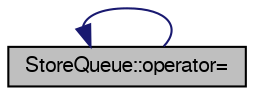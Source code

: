 digraph G
{
  edge [fontname="FreeSans",fontsize="10",labelfontname="FreeSans",labelfontsize="10"];
  node [fontname="FreeSans",fontsize="10",shape=record];
  rankdir=LR;
  Node1 [label="StoreQueue::operator=",height=0.2,width=0.4,color="black", fillcolor="grey75", style="filled" fontcolor="black"];
  Node1 -> Node1 [dir=back,color="midnightblue",fontsize="10",style="solid"];
}
